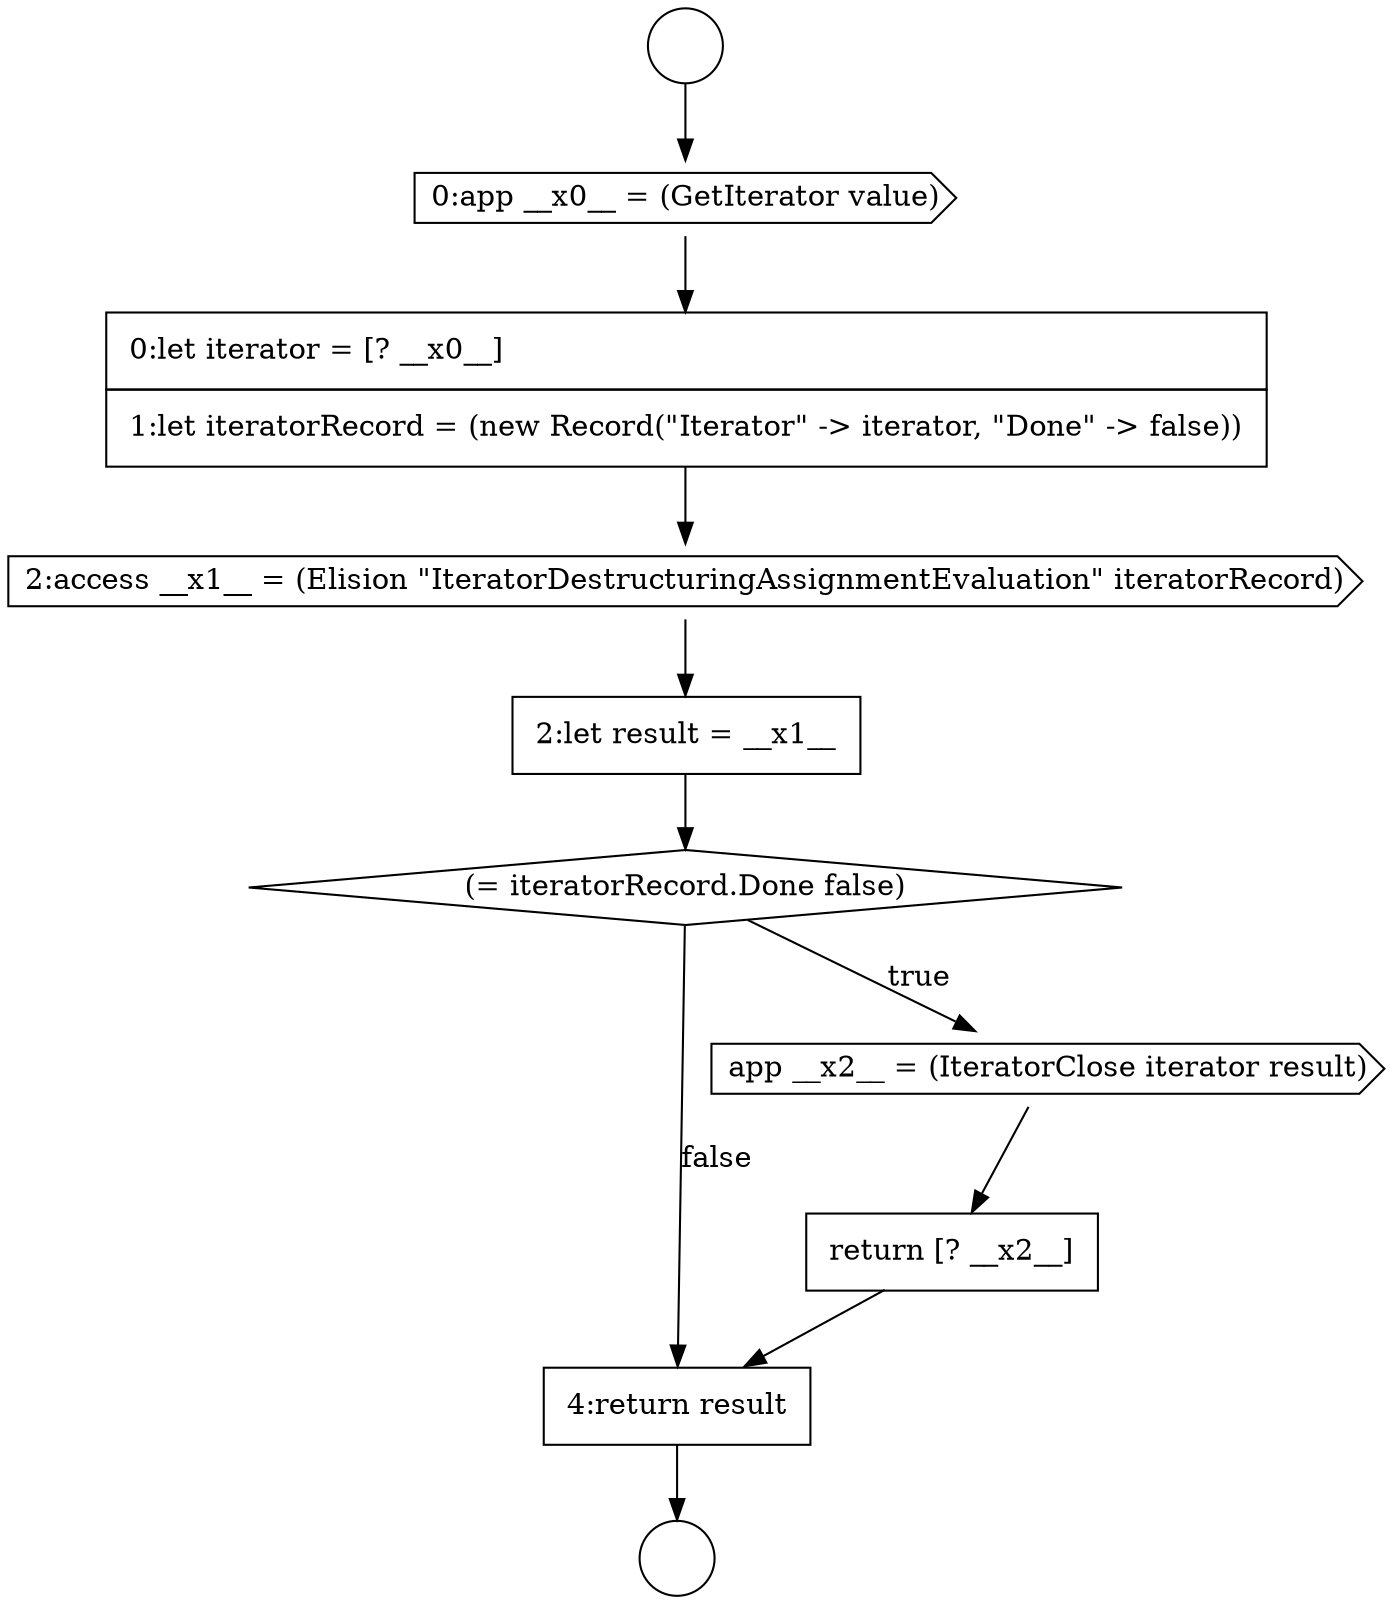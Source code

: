 digraph {
  node4916 [shape=circle label=" " color="black" fillcolor="white" style=filled]
  node4924 [shape=none, margin=0, label=<<font color="black">
    <table border="0" cellborder="1" cellspacing="0" cellpadding="10">
      <tr><td align="left">4:return result</td></tr>
    </table>
  </font>> color="black" fillcolor="white" style=filled]
  node4918 [shape=none, margin=0, label=<<font color="black">
    <table border="0" cellborder="1" cellspacing="0" cellpadding="10">
      <tr><td align="left">0:let iterator = [? __x0__]</td></tr>
      <tr><td align="left">1:let iteratorRecord = (new Record(&quot;Iterator&quot; -&gt; iterator, &quot;Done&quot; -&gt; false))</td></tr>
    </table>
  </font>> color="black" fillcolor="white" style=filled]
  node4922 [shape=cds, label=<<font color="black">app __x2__ = (IteratorClose iterator result)</font>> color="black" fillcolor="white" style=filled]
  node4917 [shape=cds, label=<<font color="black">0:app __x0__ = (GetIterator value)</font>> color="black" fillcolor="white" style=filled]
  node4923 [shape=none, margin=0, label=<<font color="black">
    <table border="0" cellborder="1" cellspacing="0" cellpadding="10">
      <tr><td align="left">return [? __x2__]</td></tr>
    </table>
  </font>> color="black" fillcolor="white" style=filled]
  node4915 [shape=circle label=" " color="black" fillcolor="white" style=filled]
  node4920 [shape=none, margin=0, label=<<font color="black">
    <table border="0" cellborder="1" cellspacing="0" cellpadding="10">
      <tr><td align="left">2:let result = __x1__</td></tr>
    </table>
  </font>> color="black" fillcolor="white" style=filled]
  node4921 [shape=diamond, label=<<font color="black">(= iteratorRecord.Done false)</font>> color="black" fillcolor="white" style=filled]
  node4919 [shape=cds, label=<<font color="black">2:access __x1__ = (Elision &quot;IteratorDestructuringAssignmentEvaluation&quot; iteratorRecord)</font>> color="black" fillcolor="white" style=filled]
  node4922 -> node4923 [ color="black"]
  node4919 -> node4920 [ color="black"]
  node4917 -> node4918 [ color="black"]
  node4920 -> node4921 [ color="black"]
  node4918 -> node4919 [ color="black"]
  node4923 -> node4924 [ color="black"]
  node4921 -> node4922 [label=<<font color="black">true</font>> color="black"]
  node4921 -> node4924 [label=<<font color="black">false</font>> color="black"]
  node4915 -> node4917 [ color="black"]
  node4924 -> node4916 [ color="black"]
}
